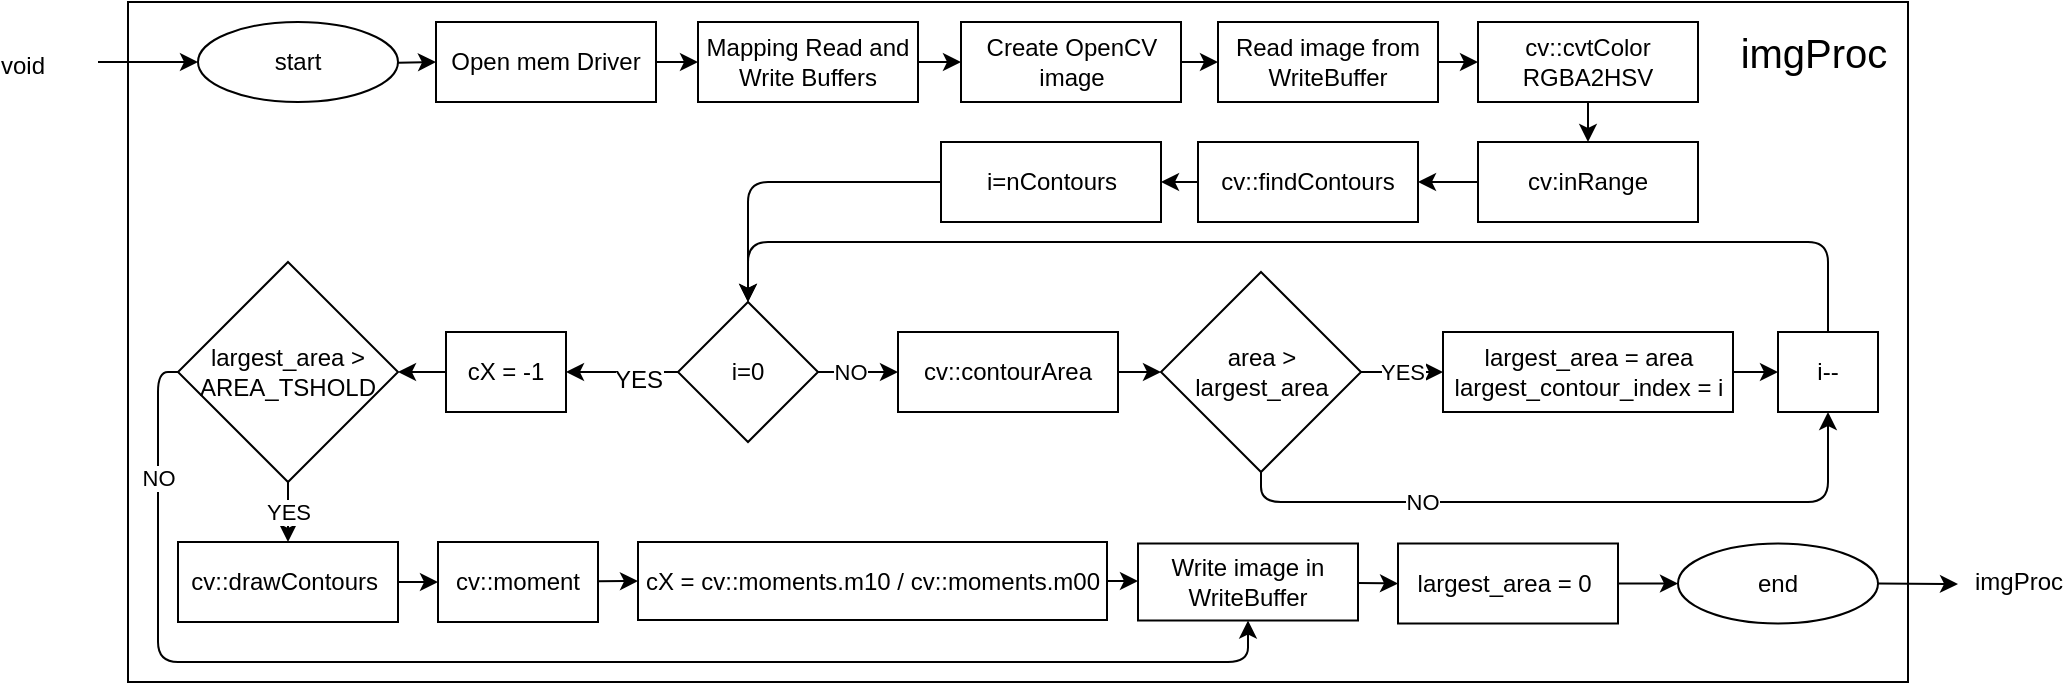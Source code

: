 <mxfile>
    <diagram id="26lAI-CRK4xM1v-wWNPL" name="Page-1">
        <mxGraphModel dx="1987" dy="913" grid="1" gridSize="10" guides="1" tooltips="1" connect="1" arrows="1" fold="1" page="1" pageScale="1" pageWidth="1169" pageHeight="827" math="0" shadow="0">
            <root>
                <mxCell id="0"/>
                <mxCell id="1" parent="0"/>
                <mxCell id="90" value="" style="rounded=0;whiteSpace=wrap;html=1;fillColor=none;" parent="1" vertex="1">
                    <mxGeometry x="-305" width="890" height="340" as="geometry"/>
                </mxCell>
                <mxCell id="15" style="edgeStyle=none;html=1;" parent="1" source="2" target="4" edge="1">
                    <mxGeometry relative="1" as="geometry"/>
                </mxCell>
                <mxCell id="2" value="Open mem Driver" style="rounded=0;whiteSpace=wrap;html=1;" parent="1" vertex="1">
                    <mxGeometry x="-151" y="10" width="110" height="40" as="geometry"/>
                </mxCell>
                <mxCell id="16" style="edgeStyle=none;html=1;" parent="1" source="4" target="5" edge="1">
                    <mxGeometry relative="1" as="geometry"/>
                </mxCell>
                <mxCell id="4" value="Mapping Read and Write Buffers" style="rounded=0;whiteSpace=wrap;html=1;" parent="1" vertex="1">
                    <mxGeometry x="-20" y="10" width="110" height="40" as="geometry"/>
                </mxCell>
                <mxCell id="86" style="edgeStyle=none;html=1;entryX=0;entryY=0.5;entryDx=0;entryDy=0;" parent="1" source="5" target="95" edge="1">
                    <mxGeometry relative="1" as="geometry">
                        <mxPoint x="254.94" y="30" as="targetPoint"/>
                    </mxGeometry>
                </mxCell>
                <mxCell id="5" value="Create OpenCV image" style="rounded=0;whiteSpace=wrap;html=1;" parent="1" vertex="1">
                    <mxGeometry x="111.5" y="10" width="110" height="40" as="geometry"/>
                </mxCell>
                <mxCell id="19" style="edgeStyle=orthogonalEdgeStyle;html=1;entryX=0.5;entryY=0;entryDx=0;entryDy=0;exitX=0.5;exitY=1;exitDx=0;exitDy=0;" parent="1" source="7" target="8" edge="1">
                    <mxGeometry relative="1" as="geometry">
                        <Array as="points">
                            <mxPoint x="425" y="60"/>
                            <mxPoint x="425" y="60"/>
                        </Array>
                    </mxGeometry>
                </mxCell>
                <mxCell id="7" value="cv::cvtColor RGBA2HSV" style="rounded=0;whiteSpace=wrap;html=1;" parent="1" vertex="1">
                    <mxGeometry x="370" y="10" width="110" height="40" as="geometry"/>
                </mxCell>
                <mxCell id="85" style="edgeStyle=orthogonalEdgeStyle;html=1;entryX=1;entryY=0.5;entryDx=0;entryDy=0;" parent="1" source="8" target="9" edge="1">
                    <mxGeometry relative="1" as="geometry"/>
                </mxCell>
                <mxCell id="8" value="cv:inRange" style="rounded=0;whiteSpace=wrap;html=1;" parent="1" vertex="1">
                    <mxGeometry x="370.0" y="70" width="110" height="40" as="geometry"/>
                </mxCell>
                <mxCell id="21" style="edgeStyle=none;html=1;" parent="1" source="9" target="12" edge="1">
                    <mxGeometry relative="1" as="geometry"/>
                </mxCell>
                <mxCell id="9" value="cv::findContours" style="rounded=0;whiteSpace=wrap;html=1;" parent="1" vertex="1">
                    <mxGeometry x="230.0" y="70" width="110" height="40" as="geometry"/>
                </mxCell>
                <mxCell id="87" value="NO" style="edgeStyle=orthogonalEdgeStyle;html=1;entryX=0;entryY=0.5;entryDx=0;entryDy=0;exitX=1;exitY=0.5;exitDx=0;exitDy=0;" parent="1" source="11" target="44" edge="1">
                    <mxGeometry x="-0.223" relative="1" as="geometry">
                        <mxPoint as="offset"/>
                    </mxGeometry>
                </mxCell>
                <mxCell id="99" value="&lt;font style=&quot;font-size: 12px&quot;&gt;YES&lt;/font&gt;" style="edgeStyle=orthogonalEdgeStyle;html=1;fontSize=20;startArrow=none;startFill=0;endArrow=classic;endFill=1;" parent="1" source="11" target="30" edge="1">
                    <mxGeometry x="-0.286" relative="1" as="geometry">
                        <mxPoint as="offset"/>
                    </mxGeometry>
                </mxCell>
                <mxCell id="11" value="i=0" style="rhombus;whiteSpace=wrap;html=1;" parent="1" vertex="1">
                    <mxGeometry x="-30" y="150" width="70" height="70" as="geometry"/>
                </mxCell>
                <mxCell id="89" style="edgeStyle=orthogonalEdgeStyle;html=1;entryX=0.5;entryY=0;entryDx=0;entryDy=0;" parent="1" source="12" target="11" edge="1">
                    <mxGeometry relative="1" as="geometry"/>
                </mxCell>
                <mxCell id="12" value="i=nContours" style="rounded=0;whiteSpace=wrap;html=1;" parent="1" vertex="1">
                    <mxGeometry x="101.5" y="70" width="110" height="40" as="geometry"/>
                </mxCell>
                <mxCell id="79" value="YES" style="edgeStyle=orthogonalEdgeStyle;html=1;entryX=0.5;entryY=0;entryDx=0;entryDy=0;exitX=0.5;exitY=1;exitDx=0;exitDy=0;" parent="1" source="27" target="32" edge="1">
                    <mxGeometry relative="1" as="geometry"/>
                </mxCell>
                <mxCell id="115" style="edgeStyle=orthogonalEdgeStyle;html=1;entryX=0.5;entryY=1;entryDx=0;entryDy=0;" edge="1" parent="1" source="27" target="105">
                    <mxGeometry relative="1" as="geometry">
                        <Array as="points">
                            <mxPoint x="-290" y="185"/>
                            <mxPoint x="-290" y="330"/>
                            <mxPoint x="255" y="330"/>
                        </Array>
                    </mxGeometry>
                </mxCell>
                <mxCell id="116" value="NO" style="edgeLabel;html=1;align=center;verticalAlign=middle;resizable=0;points=[];" vertex="1" connectable="0" parent="115">
                    <mxGeometry x="-0.788" y="-2" relative="1" as="geometry">
                        <mxPoint x="2" y="-14" as="offset"/>
                    </mxGeometry>
                </mxCell>
                <mxCell id="27" value="largest_area &amp;gt;&lt;br&gt;AREA_TSHOLD" style="rhombus;whiteSpace=wrap;html=1;" parent="1" vertex="1">
                    <mxGeometry x="-280" y="130" width="110" height="110" as="geometry"/>
                </mxCell>
                <mxCell id="100" style="edgeStyle=orthogonalEdgeStyle;html=1;fontSize=20;startArrow=none;startFill=0;endArrow=classic;endFill=1;entryX=1;entryY=0.5;entryDx=0;entryDy=0;" parent="1" source="30" target="27" edge="1">
                    <mxGeometry relative="1" as="geometry">
                        <Array as="points"/>
                    </mxGeometry>
                </mxCell>
                <mxCell id="30" value="cX = -1" style="rounded=0;whiteSpace=wrap;html=1;" parent="1" vertex="1">
                    <mxGeometry x="-146" y="165" width="60" height="40" as="geometry"/>
                </mxCell>
                <mxCell id="35" style="edgeStyle=orthogonalEdgeStyle;html=1;entryX=0;entryY=0.5;entryDx=0;entryDy=0;exitX=1;exitY=0.5;exitDx=0;exitDy=0;" parent="1" source="32" target="96" edge="1">
                    <mxGeometry relative="1" as="geometry">
                        <mxPoint x="-194.75" y="425" as="targetPoint"/>
                    </mxGeometry>
                </mxCell>
                <mxCell id="32" value="cv::drawContours&amp;nbsp;" style="rounded=0;whiteSpace=wrap;html=1;" parent="1" vertex="1">
                    <mxGeometry x="-280" y="270" width="110" height="40" as="geometry"/>
                </mxCell>
                <mxCell id="101" style="edgeStyle=orthogonalEdgeStyle;html=1;entryX=0;entryY=0.5;entryDx=0;entryDy=0;fontSize=12;startArrow=none;startFill=0;endArrow=classic;endFill=1;exitX=1;exitY=0.5;exitDx=0;exitDy=0;" parent="1" source="36" target="105" edge="1">
                    <mxGeometry relative="1" as="geometry">
                        <mxPoint x="-18.5" y="512.97" as="targetPoint"/>
                        <Array as="points"/>
                    </mxGeometry>
                </mxCell>
                <mxCell id="36" value="cX = cv::moments.m10 / cv::moments.m00" style="rounded=0;whiteSpace=wrap;html=1;" parent="1" vertex="1">
                    <mxGeometry x="-50" y="270" width="234.5" height="39" as="geometry"/>
                </mxCell>
                <mxCell id="48" style="edgeStyle=orthogonalEdgeStyle;html=1;entryX=0;entryY=0.5;entryDx=0;entryDy=0;exitX=1;exitY=0.5;exitDx=0;exitDy=0;" parent="1" source="44" target="47" edge="1">
                    <mxGeometry relative="1" as="geometry"/>
                </mxCell>
                <mxCell id="44" value="cv::contourArea" style="rounded=0;whiteSpace=wrap;html=1;" parent="1" vertex="1">
                    <mxGeometry x="80" y="165" width="110" height="40" as="geometry"/>
                </mxCell>
                <mxCell id="55" value="NO" style="edgeStyle=orthogonalEdgeStyle;html=1;exitX=0.5;exitY=1;exitDx=0;exitDy=0;entryX=0.5;entryY=1;entryDx=0;entryDy=0;" parent="1" source="47" target="54" edge="1">
                    <mxGeometry x="-0.445" relative="1" as="geometry">
                        <Array as="points">
                            <mxPoint x="262" y="250"/>
                            <mxPoint x="545" y="250"/>
                        </Array>
                        <mxPoint as="offset"/>
                    </mxGeometry>
                </mxCell>
                <mxCell id="58" value="YES" style="edgeStyle=orthogonalEdgeStyle;html=1;" parent="1" source="47" target="57" edge="1">
                    <mxGeometry relative="1" as="geometry"/>
                </mxCell>
                <mxCell id="47" value="area &amp;gt; largest_area" style="rhombus;whiteSpace=wrap;html=1;" parent="1" vertex="1">
                    <mxGeometry x="211.5" y="135" width="100" height="100" as="geometry"/>
                </mxCell>
                <mxCell id="88" style="edgeStyle=orthogonalEdgeStyle;html=1;entryX=0.5;entryY=0;entryDx=0;entryDy=0;" parent="1" source="54" target="11" edge="1">
                    <mxGeometry relative="1" as="geometry">
                        <Array as="points">
                            <mxPoint x="545" y="120"/>
                            <mxPoint x="5" y="120"/>
                        </Array>
                    </mxGeometry>
                </mxCell>
                <mxCell id="54" value="i--" style="rounded=0;whiteSpace=wrap;html=1;" parent="1" vertex="1">
                    <mxGeometry x="520" y="165" width="50" height="40" as="geometry"/>
                </mxCell>
                <mxCell id="84" style="edgeStyle=orthogonalEdgeStyle;html=1;entryX=0;entryY=0.5;entryDx=0;entryDy=0;" parent="1" source="57" target="54" edge="1">
                    <mxGeometry relative="1" as="geometry"/>
                </mxCell>
                <mxCell id="57" value="largest_area = area&lt;br&gt;largest_contour_index = i" style="rounded=0;whiteSpace=wrap;html=1;" parent="1" vertex="1">
                    <mxGeometry x="352.5" y="165" width="145" height="40" as="geometry"/>
                </mxCell>
                <mxCell id="75" style="edgeStyle=orthogonalEdgeStyle;html=1;exitX=1;exitY=0.5;exitDx=0;exitDy=0;" parent="1" source="95" target="7" edge="1">
                    <mxGeometry relative="1" as="geometry">
                        <mxPoint x="364.94" y="30" as="sourcePoint"/>
                    </mxGeometry>
                </mxCell>
                <mxCell id="103" style="edgeStyle=orthogonalEdgeStyle;html=1;fontSize=12;startArrow=none;startFill=0;endArrow=classic;endFill=1;" parent="1" source="70" target="102" edge="1">
                    <mxGeometry relative="1" as="geometry"/>
                </mxCell>
                <mxCell id="70" value="&lt;font face=&quot;helvetica&quot;&gt;largest_area = 0&amp;nbsp;&lt;/font&gt;" style="rounded=0;whiteSpace=wrap;html=1;" parent="1" vertex="1">
                    <mxGeometry x="330" y="270.75" width="110" height="40" as="geometry"/>
                </mxCell>
                <mxCell id="92" style="edgeStyle=orthogonalEdgeStyle;html=1;startArrow=classic;startFill=1;endArrow=none;endFill=0;" parent="1" source="91" edge="1">
                    <mxGeometry relative="1" as="geometry">
                        <mxPoint x="-320" y="30" as="targetPoint"/>
                    </mxGeometry>
                </mxCell>
                <mxCell id="112" style="edgeStyle=none;html=1;entryX=0;entryY=0.5;entryDx=0;entryDy=0;" parent="1" source="91" target="2" edge="1">
                    <mxGeometry relative="1" as="geometry"/>
                </mxCell>
                <mxCell id="91" value="start" style="ellipse;whiteSpace=wrap;html=1;fillColor=none;" parent="1" vertex="1">
                    <mxGeometry x="-270" y="10" width="100" height="40" as="geometry"/>
                </mxCell>
                <mxCell id="94" value="imgProc" style="text;html=1;strokeColor=none;fillColor=none;align=center;verticalAlign=middle;whiteSpace=wrap;rounded=0;fontSize=20;" parent="1" vertex="1">
                    <mxGeometry x="497.5" y="10" width="80" height="30" as="geometry"/>
                </mxCell>
                <mxCell id="95" value="Read image from WriteBuffer" style="rounded=0;whiteSpace=wrap;html=1;" parent="1" vertex="1">
                    <mxGeometry x="240" y="10" width="110" height="40" as="geometry"/>
                </mxCell>
                <mxCell id="106" style="edgeStyle=none;html=1;entryX=0;entryY=0.5;entryDx=0;entryDy=0;" parent="1" source="96" target="36" edge="1">
                    <mxGeometry relative="1" as="geometry">
                        <mxPoint x="150" y="302" as="targetPoint"/>
                    </mxGeometry>
                </mxCell>
                <mxCell id="96" value="cv::moment" style="rounded=0;whiteSpace=wrap;html=1;" parent="1" vertex="1">
                    <mxGeometry x="-150" y="270" width="80" height="40" as="geometry"/>
                </mxCell>
                <mxCell id="109" style="edgeStyle=none;html=1;" parent="1" source="102" edge="1">
                    <mxGeometry relative="1" as="geometry">
                        <mxPoint x="610" y="291" as="targetPoint"/>
                    </mxGeometry>
                </mxCell>
                <mxCell id="102" value="end" style="ellipse;whiteSpace=wrap;html=1;fillColor=none;" parent="1" vertex="1">
                    <mxGeometry x="470" y="270.75" width="100" height="40" as="geometry"/>
                </mxCell>
                <mxCell id="114" style="edgeStyle=none;html=1;entryX=0;entryY=0.5;entryDx=0;entryDy=0;" parent="1" source="105" target="70" edge="1">
                    <mxGeometry relative="1" as="geometry"/>
                </mxCell>
                <mxCell id="105" value="&lt;font face=&quot;helvetica&quot;&gt;Write image in WriteBuffer&lt;/font&gt;" style="rounded=0;whiteSpace=wrap;html=1;" parent="1" vertex="1">
                    <mxGeometry x="200" y="270.75" width="110" height="38.5" as="geometry"/>
                </mxCell>
                <mxCell id="117" value="&lt;span style=&quot;font-size: 12px&quot;&gt;void&lt;/span&gt;" style="edgeLabel;html=1;align=center;verticalAlign=middle;resizable=0;points=[];labelBackgroundColor=none;" vertex="1" connectable="0" parent="1">
                    <mxGeometry x="-359.998" y="30.005" as="geometry">
                        <mxPoint x="2" y="2" as="offset"/>
                    </mxGeometry>
                </mxCell>
                <mxCell id="118" value="&lt;span style=&quot;font-size: 12px&quot;&gt;imgProc&lt;/span&gt;" style="edgeLabel;html=1;align=center;verticalAlign=middle;resizable=0;points=[];labelBackgroundColor=none;" vertex="1" connectable="0" parent="1">
                    <mxGeometry x="-339.998" y="30.005" as="geometry">
                        <mxPoint x="980" y="260" as="offset"/>
                    </mxGeometry>
                </mxCell>
            </root>
        </mxGraphModel>
    </diagram>
</mxfile>